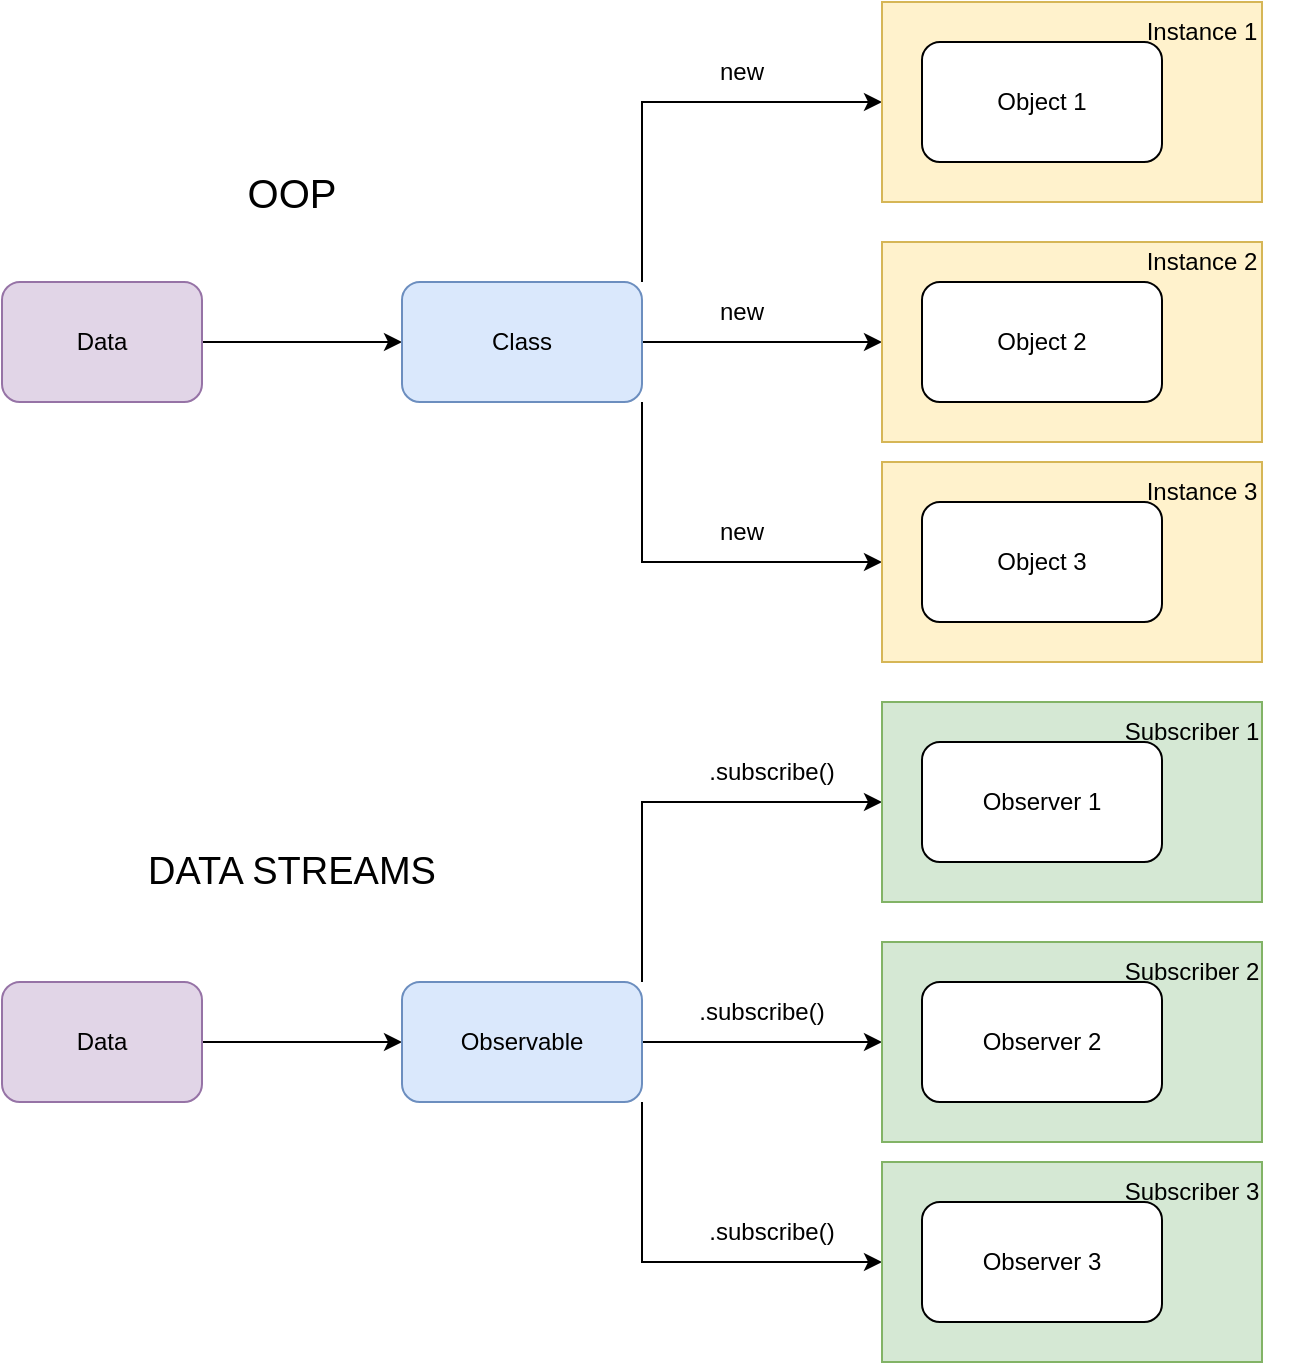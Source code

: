 <mxfile version="24.4.10" type="device">
  <diagram name="Page-1" id="dxii0PtTxdy6Z29EMUe8">
    <mxGraphModel dx="1050" dy="596" grid="1" gridSize="10" guides="1" tooltips="1" connect="1" arrows="1" fold="1" page="1" pageScale="1" pageWidth="850" pageHeight="1100" math="0" shadow="0">
      <root>
        <mxCell id="0" />
        <mxCell id="1" parent="0" />
        <mxCell id="-b9aS1iWrngbyeFqNqZh-21" style="edgeStyle=orthogonalEdgeStyle;rounded=0;orthogonalLoop=1;jettySize=auto;html=1;entryX=0;entryY=0.5;entryDx=0;entryDy=0;" edge="1" parent="1" source="-b9aS1iWrngbyeFqNqZh-6" target="-b9aS1iWrngbyeFqNqZh-7">
          <mxGeometry relative="1" as="geometry" />
        </mxCell>
        <mxCell id="-b9aS1iWrngbyeFqNqZh-6" value="Data" style="rounded=1;whiteSpace=wrap;html=1;fillColor=#e1d5e7;strokeColor=#9673a6;" vertex="1" parent="1">
          <mxGeometry y="560" width="100" height="60" as="geometry" />
        </mxCell>
        <mxCell id="-b9aS1iWrngbyeFqNqZh-11" style="edgeStyle=orthogonalEdgeStyle;rounded=0;orthogonalLoop=1;jettySize=auto;html=1;exitX=1;exitY=0;exitDx=0;exitDy=0;entryX=1;entryY=0;entryDx=0;entryDy=0;" edge="1" parent="1" source="-b9aS1iWrngbyeFqNqZh-7" target="-b9aS1iWrngbyeFqNqZh-7">
          <mxGeometry relative="1" as="geometry" />
        </mxCell>
        <mxCell id="-b9aS1iWrngbyeFqNqZh-18" style="edgeStyle=orthogonalEdgeStyle;rounded=0;orthogonalLoop=1;jettySize=auto;html=1;exitX=1;exitY=0;exitDx=0;exitDy=0;entryX=0;entryY=0.5;entryDx=0;entryDy=0;" edge="1" parent="1" source="-b9aS1iWrngbyeFqNqZh-7" target="-b9aS1iWrngbyeFqNqZh-12">
          <mxGeometry relative="1" as="geometry" />
        </mxCell>
        <mxCell id="-b9aS1iWrngbyeFqNqZh-19" style="edgeStyle=orthogonalEdgeStyle;rounded=0;orthogonalLoop=1;jettySize=auto;html=1;exitX=1;exitY=0.5;exitDx=0;exitDy=0;entryX=0;entryY=0.5;entryDx=0;entryDy=0;" edge="1" parent="1" source="-b9aS1iWrngbyeFqNqZh-7" target="-b9aS1iWrngbyeFqNqZh-13">
          <mxGeometry relative="1" as="geometry" />
        </mxCell>
        <mxCell id="-b9aS1iWrngbyeFqNqZh-12" value="" style="rounded=0;whiteSpace=wrap;html=1;fillColor=#fff2cc;strokeColor=#d6b656;" vertex="1" parent="1">
          <mxGeometry x="440" y="420" width="190" height="100" as="geometry" />
        </mxCell>
        <mxCell id="-b9aS1iWrngbyeFqNqZh-20" style="edgeStyle=orthogonalEdgeStyle;rounded=0;orthogonalLoop=1;jettySize=auto;html=1;exitX=1;exitY=1;exitDx=0;exitDy=0;entryX=0;entryY=0.5;entryDx=0;entryDy=0;" edge="1" parent="1" source="-b9aS1iWrngbyeFqNqZh-7" target="-b9aS1iWrngbyeFqNqZh-14">
          <mxGeometry relative="1" as="geometry" />
        </mxCell>
        <mxCell id="-b9aS1iWrngbyeFqNqZh-13" value="" style="rounded=0;whiteSpace=wrap;html=1;fillColor=#fff2cc;strokeColor=#d6b656;" vertex="1" parent="1">
          <mxGeometry x="440" y="540" width="190" height="100" as="geometry" />
        </mxCell>
        <mxCell id="-b9aS1iWrngbyeFqNqZh-7" value="Class" style="rounded=1;whiteSpace=wrap;html=1;fillColor=#dae8fc;strokeColor=#6c8ebf;" vertex="1" parent="1">
          <mxGeometry x="200" y="560" width="120" height="60" as="geometry" />
        </mxCell>
        <mxCell id="-b9aS1iWrngbyeFqNqZh-14" value="" style="rounded=0;whiteSpace=wrap;html=1;fillColor=#fff2cc;strokeColor=#d6b656;" vertex="1" parent="1">
          <mxGeometry x="440" y="650" width="190" height="100" as="geometry" />
        </mxCell>
        <mxCell id="-b9aS1iWrngbyeFqNqZh-8" value="Object 1" style="rounded=1;whiteSpace=wrap;html=1;" vertex="1" parent="1">
          <mxGeometry x="460" y="440" width="120" height="60" as="geometry" />
        </mxCell>
        <mxCell id="-b9aS1iWrngbyeFqNqZh-9" value="Object 2" style="rounded=1;whiteSpace=wrap;html=1;" vertex="1" parent="1">
          <mxGeometry x="460" y="560" width="120" height="60" as="geometry" />
        </mxCell>
        <mxCell id="-b9aS1iWrngbyeFqNqZh-10" value="Object 3" style="rounded=1;whiteSpace=wrap;html=1;" vertex="1" parent="1">
          <mxGeometry x="460" y="670" width="120" height="60" as="geometry" />
        </mxCell>
        <mxCell id="-b9aS1iWrngbyeFqNqZh-15" value="Instance 3" style="text;html=1;align=center;verticalAlign=middle;whiteSpace=wrap;rounded=0;" vertex="1" parent="1">
          <mxGeometry x="570" y="650" width="60" height="30" as="geometry" />
        </mxCell>
        <mxCell id="-b9aS1iWrngbyeFqNqZh-16" value="Instance 2" style="text;html=1;align=center;verticalAlign=middle;whiteSpace=wrap;rounded=0;" vertex="1" parent="1">
          <mxGeometry x="570" y="535" width="60" height="30" as="geometry" />
        </mxCell>
        <mxCell id="-b9aS1iWrngbyeFqNqZh-17" value="Instance 1" style="text;html=1;align=center;verticalAlign=middle;whiteSpace=wrap;rounded=0;" vertex="1" parent="1">
          <mxGeometry x="570" y="420" width="60" height="30" as="geometry" />
        </mxCell>
        <mxCell id="-b9aS1iWrngbyeFqNqZh-26" style="edgeStyle=orthogonalEdgeStyle;rounded=0;orthogonalLoop=1;jettySize=auto;html=1;entryX=0;entryY=0.5;entryDx=0;entryDy=0;" edge="1" parent="1" source="-b9aS1iWrngbyeFqNqZh-27" target="-b9aS1iWrngbyeFqNqZh-34">
          <mxGeometry relative="1" as="geometry" />
        </mxCell>
        <mxCell id="-b9aS1iWrngbyeFqNqZh-27" value="Data" style="rounded=1;whiteSpace=wrap;html=1;fillColor=#e1d5e7;strokeColor=#9673a6;" vertex="1" parent="1">
          <mxGeometry y="910" width="100" height="60" as="geometry" />
        </mxCell>
        <mxCell id="-b9aS1iWrngbyeFqNqZh-28" style="edgeStyle=orthogonalEdgeStyle;rounded=0;orthogonalLoop=1;jettySize=auto;html=1;exitX=1;exitY=0;exitDx=0;exitDy=0;entryX=1;entryY=0;entryDx=0;entryDy=0;" edge="1" parent="1" source="-b9aS1iWrngbyeFqNqZh-34" target="-b9aS1iWrngbyeFqNqZh-34">
          <mxGeometry relative="1" as="geometry" />
        </mxCell>
        <mxCell id="-b9aS1iWrngbyeFqNqZh-29" style="edgeStyle=orthogonalEdgeStyle;rounded=0;orthogonalLoop=1;jettySize=auto;html=1;exitX=1;exitY=0;exitDx=0;exitDy=0;entryX=0;entryY=0.5;entryDx=0;entryDy=0;" edge="1" parent="1" source="-b9aS1iWrngbyeFqNqZh-34" target="-b9aS1iWrngbyeFqNqZh-31">
          <mxGeometry relative="1" as="geometry" />
        </mxCell>
        <mxCell id="-b9aS1iWrngbyeFqNqZh-30" style="edgeStyle=orthogonalEdgeStyle;rounded=0;orthogonalLoop=1;jettySize=auto;html=1;exitX=1;exitY=0.5;exitDx=0;exitDy=0;entryX=0;entryY=0.5;entryDx=0;entryDy=0;" edge="1" parent="1" source="-b9aS1iWrngbyeFqNqZh-34" target="-b9aS1iWrngbyeFqNqZh-33">
          <mxGeometry relative="1" as="geometry" />
        </mxCell>
        <mxCell id="-b9aS1iWrngbyeFqNqZh-31" value="" style="rounded=0;whiteSpace=wrap;html=1;fillColor=#d5e8d4;strokeColor=#82b366;" vertex="1" parent="1">
          <mxGeometry x="440" y="770" width="190" height="100" as="geometry" />
        </mxCell>
        <mxCell id="-b9aS1iWrngbyeFqNqZh-32" style="edgeStyle=orthogonalEdgeStyle;rounded=0;orthogonalLoop=1;jettySize=auto;html=1;exitX=1;exitY=1;exitDx=0;exitDy=0;entryX=0;entryY=0.5;entryDx=0;entryDy=0;" edge="1" parent="1" source="-b9aS1iWrngbyeFqNqZh-34" target="-b9aS1iWrngbyeFqNqZh-35">
          <mxGeometry relative="1" as="geometry" />
        </mxCell>
        <mxCell id="-b9aS1iWrngbyeFqNqZh-33" value="" style="rounded=0;whiteSpace=wrap;html=1;fillColor=#d5e8d4;strokeColor=#82b366;" vertex="1" parent="1">
          <mxGeometry x="440" y="890" width="190" height="100" as="geometry" />
        </mxCell>
        <mxCell id="-b9aS1iWrngbyeFqNqZh-34" value="Observable" style="rounded=1;whiteSpace=wrap;html=1;fillColor=#dae8fc;strokeColor=#6c8ebf;" vertex="1" parent="1">
          <mxGeometry x="200" y="910" width="120" height="60" as="geometry" />
        </mxCell>
        <mxCell id="-b9aS1iWrngbyeFqNqZh-35" value="" style="rounded=0;whiteSpace=wrap;html=1;fillColor=#d5e8d4;strokeColor=#82b366;" vertex="1" parent="1">
          <mxGeometry x="440" y="1000" width="190" height="100" as="geometry" />
        </mxCell>
        <mxCell id="-b9aS1iWrngbyeFqNqZh-36" value="Observer 1" style="rounded=1;whiteSpace=wrap;html=1;" vertex="1" parent="1">
          <mxGeometry x="460" y="790" width="120" height="60" as="geometry" />
        </mxCell>
        <mxCell id="-b9aS1iWrngbyeFqNqZh-37" value="Observer 2" style="rounded=1;whiteSpace=wrap;html=1;" vertex="1" parent="1">
          <mxGeometry x="460" y="910" width="120" height="60" as="geometry" />
        </mxCell>
        <mxCell id="-b9aS1iWrngbyeFqNqZh-38" value="Observer 3" style="rounded=1;whiteSpace=wrap;html=1;" vertex="1" parent="1">
          <mxGeometry x="460" y="1020" width="120" height="60" as="geometry" />
        </mxCell>
        <mxCell id="-b9aS1iWrngbyeFqNqZh-41" value="Subscriber 1" style="text;html=1;align=center;verticalAlign=middle;whiteSpace=wrap;rounded=0;" vertex="1" parent="1">
          <mxGeometry x="540" y="770" width="110" height="30" as="geometry" />
        </mxCell>
        <mxCell id="-b9aS1iWrngbyeFqNqZh-42" value="OOP" style="text;html=1;align=center;verticalAlign=middle;whiteSpace=wrap;rounded=0;fontSize=20;" vertex="1" parent="1">
          <mxGeometry x="55" y="500" width="180" height="30" as="geometry" />
        </mxCell>
        <mxCell id="-b9aS1iWrngbyeFqNqZh-43" value="DATA STREAMS" style="text;html=1;align=center;verticalAlign=middle;whiteSpace=wrap;rounded=0;fontSize=19;" vertex="1" parent="1">
          <mxGeometry x="50" y="840" width="190" height="30" as="geometry" />
        </mxCell>
        <mxCell id="-b9aS1iWrngbyeFqNqZh-44" value="Subscriber 2" style="text;html=1;align=center;verticalAlign=middle;whiteSpace=wrap;rounded=0;" vertex="1" parent="1">
          <mxGeometry x="540" y="890" width="110" height="30" as="geometry" />
        </mxCell>
        <mxCell id="-b9aS1iWrngbyeFqNqZh-46" value="Subscriber 3" style="text;html=1;align=center;verticalAlign=middle;whiteSpace=wrap;rounded=0;" vertex="1" parent="1">
          <mxGeometry x="540" y="1000" width="110" height="30" as="geometry" />
        </mxCell>
        <mxCell id="-b9aS1iWrngbyeFqNqZh-48" value="new" style="text;html=1;align=center;verticalAlign=middle;whiteSpace=wrap;rounded=0;" vertex="1" parent="1">
          <mxGeometry x="340" y="440" width="60" height="30" as="geometry" />
        </mxCell>
        <mxCell id="-b9aS1iWrngbyeFqNqZh-49" value="new" style="text;html=1;align=center;verticalAlign=middle;whiteSpace=wrap;rounded=0;" vertex="1" parent="1">
          <mxGeometry x="340" y="560" width="60" height="30" as="geometry" />
        </mxCell>
        <mxCell id="-b9aS1iWrngbyeFqNqZh-50" value="new" style="text;html=1;align=center;verticalAlign=middle;whiteSpace=wrap;rounded=0;" vertex="1" parent="1">
          <mxGeometry x="340" y="670" width="60" height="30" as="geometry" />
        </mxCell>
        <mxCell id="-b9aS1iWrngbyeFqNqZh-51" value=".subscribe()" style="text;html=1;align=center;verticalAlign=middle;whiteSpace=wrap;rounded=0;" vertex="1" parent="1">
          <mxGeometry x="340" y="790" width="90" height="30" as="geometry" />
        </mxCell>
        <mxCell id="-b9aS1iWrngbyeFqNqZh-52" value=".subscribe()" style="text;html=1;align=center;verticalAlign=middle;whiteSpace=wrap;rounded=0;" vertex="1" parent="1">
          <mxGeometry x="335" y="910" width="90" height="30" as="geometry" />
        </mxCell>
        <mxCell id="-b9aS1iWrngbyeFqNqZh-53" value=".subscribe()" style="text;html=1;align=center;verticalAlign=middle;whiteSpace=wrap;rounded=0;" vertex="1" parent="1">
          <mxGeometry x="340" y="1020" width="90" height="30" as="geometry" />
        </mxCell>
      </root>
    </mxGraphModel>
  </diagram>
</mxfile>
